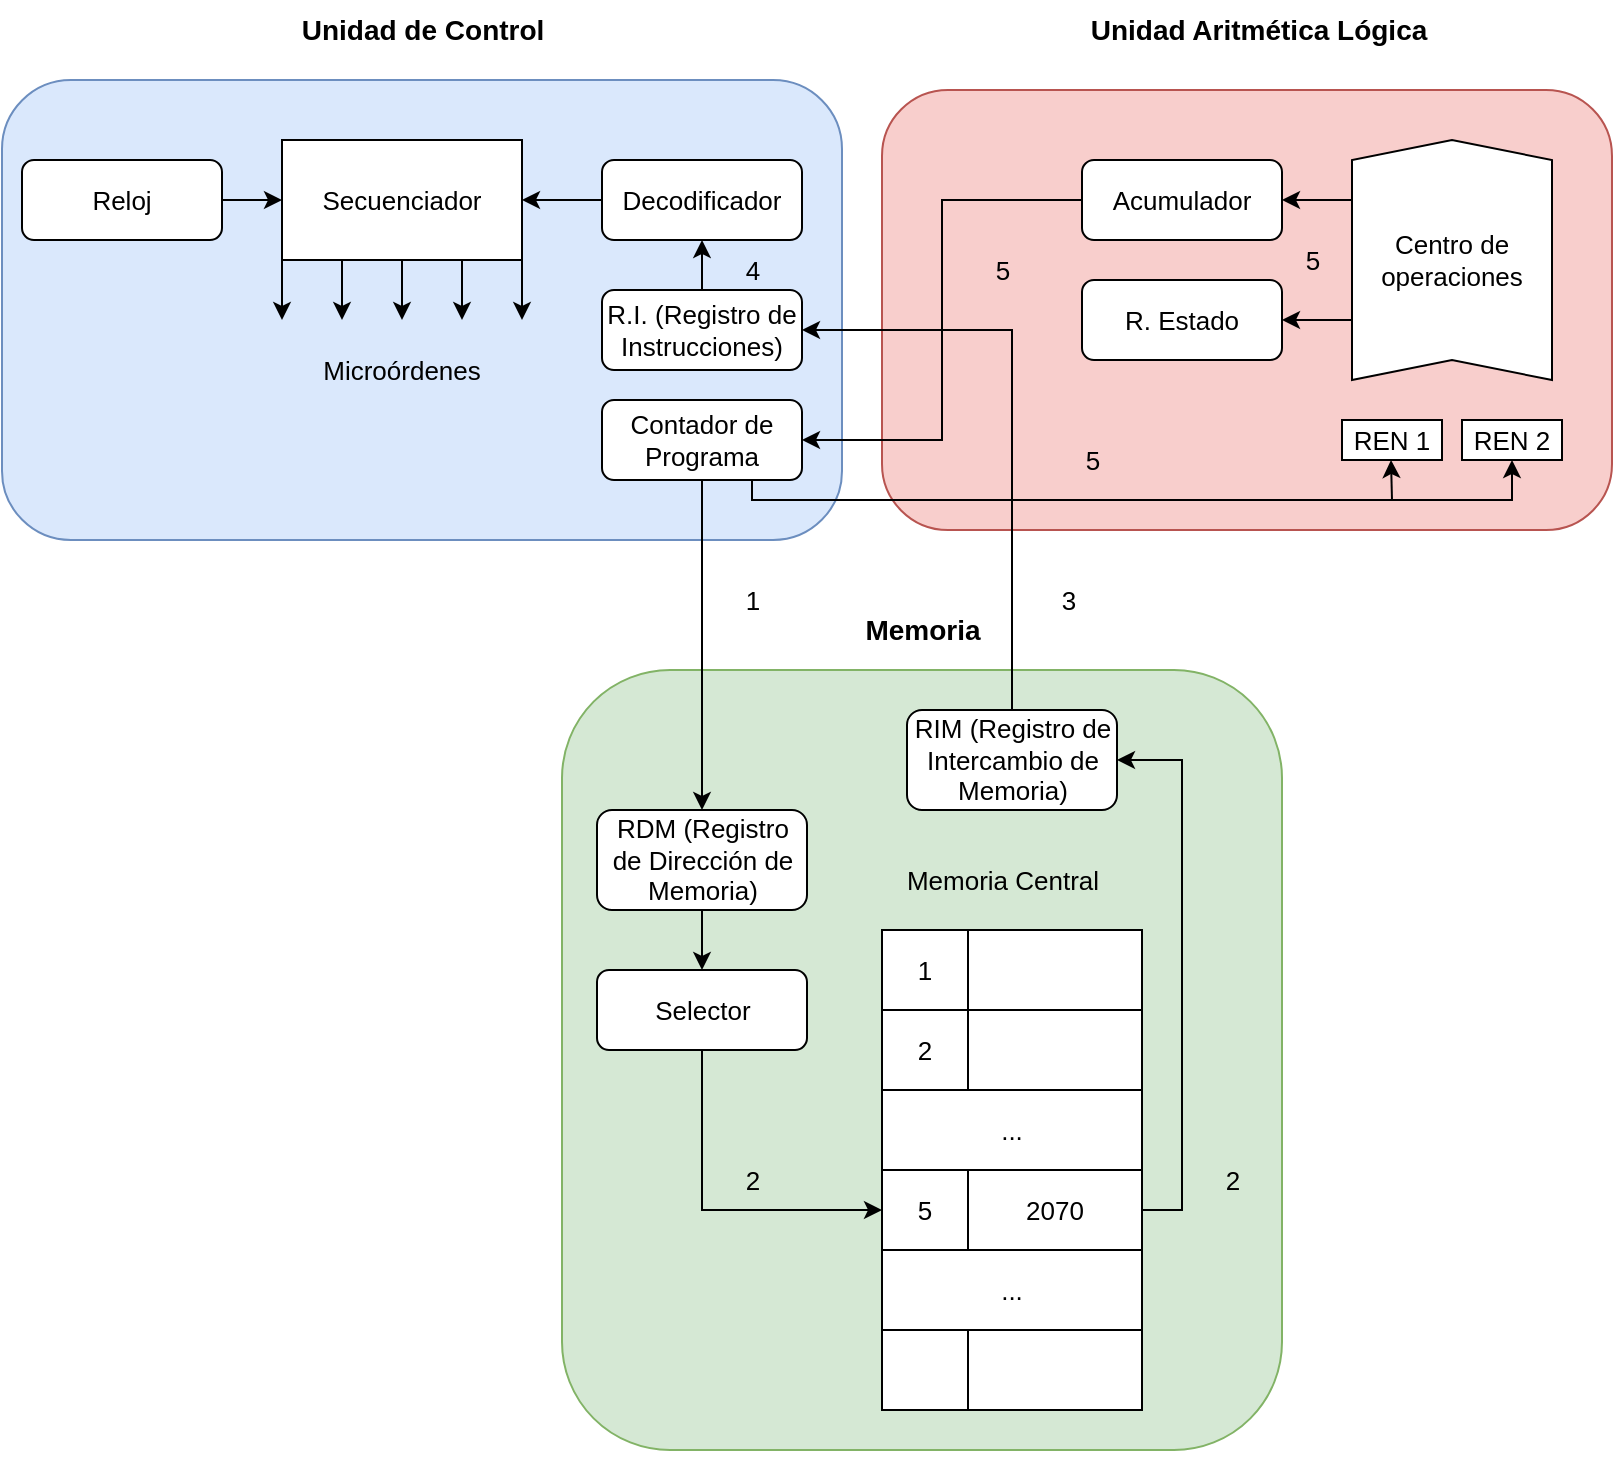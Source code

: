 <mxfile version="22.0.6" type="device" pages="2">
  <diagram name="fetch-decode" id="PoBBLn6k1lzOkbMw3ALA">
    <mxGraphModel dx="1434" dy="768" grid="1" gridSize="10" guides="1" tooltips="1" connect="1" arrows="1" fold="1" page="1" pageScale="1" pageWidth="850" pageHeight="1100" math="0" shadow="0">
      <root>
        <mxCell id="0" />
        <mxCell id="1" parent="0" />
        <mxCell id="7HOB2MgcEF9rt_KH0EQH-92" value="" style="rounded=1;whiteSpace=wrap;html=1;fontSize=13;fillColor=#d5e8d4;strokeColor=#82b366;" parent="1" vertex="1">
          <mxGeometry x="290" y="500" width="360" height="390" as="geometry" />
        </mxCell>
        <mxCell id="7HOB2MgcEF9rt_KH0EQH-91" value="" style="rounded=1;whiteSpace=wrap;html=1;fontSize=13;fillColor=#dae8fc;strokeColor=#6c8ebf;" parent="1" vertex="1">
          <mxGeometry x="10" y="205" width="420" height="230" as="geometry" />
        </mxCell>
        <mxCell id="7HOB2MgcEF9rt_KH0EQH-89" value="" style="rounded=1;whiteSpace=wrap;html=1;fontSize=13;fillColor=#f8cecc;strokeColor=#b85450;" parent="1" vertex="1">
          <mxGeometry x="450" y="210" width="365" height="220" as="geometry" />
        </mxCell>
        <mxCell id="7HOB2MgcEF9rt_KH0EQH-102" style="edgeStyle=orthogonalEdgeStyle;rounded=0;orthogonalLoop=1;jettySize=auto;html=1;exitX=0.75;exitY=0;exitDx=0;exitDy=0;entryX=1;entryY=0.5;entryDx=0;entryDy=0;fontSize=13;" parent="1" source="7HOB2MgcEF9rt_KH0EQH-3" target="7HOB2MgcEF9rt_KH0EQH-7" edge="1">
          <mxGeometry relative="1" as="geometry" />
        </mxCell>
        <mxCell id="7HOB2MgcEF9rt_KH0EQH-103" style="edgeStyle=orthogonalEdgeStyle;rounded=0;orthogonalLoop=1;jettySize=auto;html=1;exitX=0.25;exitY=0;exitDx=0;exitDy=0;fontSize=13;" parent="1" source="7HOB2MgcEF9rt_KH0EQH-3" target="7HOB2MgcEF9rt_KH0EQH-8" edge="1">
          <mxGeometry relative="1" as="geometry" />
        </mxCell>
        <mxCell id="7HOB2MgcEF9rt_KH0EQH-3" value="Centro de operaciones" style="shape=step;perimeter=stepPerimeter;whiteSpace=wrap;html=1;fixedSize=1;rotation=0;verticalAlign=middle;size=10;flipV=0;flipH=0;direction=north;fontSize=13;" parent="1" vertex="1">
          <mxGeometry x="685" y="235" width="100" height="120" as="geometry" />
        </mxCell>
        <mxCell id="7HOB2MgcEF9rt_KH0EQH-4" value="REN 2" style="rounded=0;whiteSpace=wrap;html=1;fontSize=13;" parent="1" vertex="1">
          <mxGeometry x="740" y="375" width="50" height="20" as="geometry" />
        </mxCell>
        <mxCell id="7HOB2MgcEF9rt_KH0EQH-101" style="edgeStyle=orthogonalEdgeStyle;rounded=0;orthogonalLoop=1;jettySize=auto;html=1;fontSize=13;" parent="1" edge="1">
          <mxGeometry relative="1" as="geometry">
            <mxPoint x="704.5" y="395" as="targetPoint" />
            <mxPoint x="705" y="415" as="sourcePoint" />
          </mxGeometry>
        </mxCell>
        <mxCell id="7HOB2MgcEF9rt_KH0EQH-5" value="REN 1" style="rounded=0;whiteSpace=wrap;html=1;fontSize=13;" parent="1" vertex="1">
          <mxGeometry x="680" y="375" width="50" height="20" as="geometry" />
        </mxCell>
        <mxCell id="7HOB2MgcEF9rt_KH0EQH-77" style="edgeStyle=orthogonalEdgeStyle;rounded=0;orthogonalLoop=1;jettySize=auto;html=1;exitX=0;exitY=0.5;exitDx=0;exitDy=0;entryX=1;entryY=0.5;entryDx=0;entryDy=0;fontSize=13;" parent="1" source="7HOB2MgcEF9rt_KH0EQH-7" target="7HOB2MgcEF9rt_KH0EQH-44" edge="1">
          <mxGeometry relative="1" as="geometry" />
        </mxCell>
        <mxCell id="7HOB2MgcEF9rt_KH0EQH-7" value="Acumulador" style="rounded=1;whiteSpace=wrap;html=1;fontSize=13;" parent="1" vertex="1">
          <mxGeometry x="550" y="245" width="100" height="40" as="geometry" />
        </mxCell>
        <mxCell id="7HOB2MgcEF9rt_KH0EQH-8" value="R. Estado" style="rounded=1;whiteSpace=wrap;html=1;fontSize=13;" parent="1" vertex="1">
          <mxGeometry x="550" y="305" width="100" height="40" as="geometry" />
        </mxCell>
        <mxCell id="7HOB2MgcEF9rt_KH0EQH-9" value="" style="shape=table;startSize=0;container=1;collapsible=0;childLayout=tableLayout;fontSize=13;" parent="1" vertex="1">
          <mxGeometry x="450" y="630" width="130" height="240" as="geometry" />
        </mxCell>
        <mxCell id="7HOB2MgcEF9rt_KH0EQH-10" value="" style="shape=tableRow;horizontal=0;startSize=0;swimlaneHead=0;swimlaneBody=0;strokeColor=inherit;top=0;left=0;bottom=0;right=0;collapsible=0;dropTarget=0;fillColor=none;points=[[0,0.5],[1,0.5]];portConstraint=eastwest;fontSize=13;" parent="7HOB2MgcEF9rt_KH0EQH-9" vertex="1">
          <mxGeometry width="130" height="40" as="geometry" />
        </mxCell>
        <mxCell id="7HOB2MgcEF9rt_KH0EQH-11" value="1&lt;br style=&quot;font-size: 13px;&quot;&gt;" style="shape=partialRectangle;html=1;whiteSpace=wrap;connectable=0;strokeColor=inherit;overflow=hidden;fillColor=none;top=0;left=0;bottom=0;right=0;pointerEvents=1;fontSize=13;" parent="7HOB2MgcEF9rt_KH0EQH-10" vertex="1">
          <mxGeometry width="43" height="40" as="geometry">
            <mxRectangle width="43" height="40" as="alternateBounds" />
          </mxGeometry>
        </mxCell>
        <mxCell id="7HOB2MgcEF9rt_KH0EQH-12" value="" style="shape=partialRectangle;html=1;whiteSpace=wrap;connectable=0;strokeColor=inherit;overflow=hidden;fillColor=none;top=0;left=0;bottom=0;right=0;pointerEvents=1;fontSize=13;" parent="7HOB2MgcEF9rt_KH0EQH-10" vertex="1">
          <mxGeometry x="43" width="87" height="40" as="geometry">
            <mxRectangle width="87" height="40" as="alternateBounds" />
          </mxGeometry>
        </mxCell>
        <mxCell id="7HOB2MgcEF9rt_KH0EQH-13" value="" style="shape=tableRow;horizontal=0;startSize=0;swimlaneHead=0;swimlaneBody=0;strokeColor=inherit;top=0;left=0;bottom=0;right=0;collapsible=0;dropTarget=0;fillColor=none;points=[[0,0.5],[1,0.5]];portConstraint=eastwest;fontSize=13;" parent="7HOB2MgcEF9rt_KH0EQH-9" vertex="1">
          <mxGeometry y="40" width="130" height="40" as="geometry" />
        </mxCell>
        <mxCell id="7HOB2MgcEF9rt_KH0EQH-14" value="2" style="shape=partialRectangle;html=1;whiteSpace=wrap;connectable=0;strokeColor=inherit;overflow=hidden;fillColor=none;top=0;left=0;bottom=0;right=0;pointerEvents=1;fontSize=13;" parent="7HOB2MgcEF9rt_KH0EQH-13" vertex="1">
          <mxGeometry width="43" height="40" as="geometry">
            <mxRectangle width="43" height="40" as="alternateBounds" />
          </mxGeometry>
        </mxCell>
        <mxCell id="7HOB2MgcEF9rt_KH0EQH-15" value="" style="shape=partialRectangle;html=1;whiteSpace=wrap;connectable=0;strokeColor=inherit;overflow=hidden;fillColor=none;top=0;left=0;bottom=0;right=0;pointerEvents=1;fontSize=13;" parent="7HOB2MgcEF9rt_KH0EQH-13" vertex="1">
          <mxGeometry x="43" width="87" height="40" as="geometry">
            <mxRectangle width="87" height="40" as="alternateBounds" />
          </mxGeometry>
        </mxCell>
        <mxCell id="7HOB2MgcEF9rt_KH0EQH-16" value="" style="shape=tableRow;horizontal=0;startSize=0;swimlaneHead=0;swimlaneBody=0;strokeColor=inherit;top=0;left=0;bottom=0;right=0;collapsible=0;dropTarget=0;fillColor=none;points=[[0,0.5],[1,0.5]];portConstraint=eastwest;fontSize=13;" parent="7HOB2MgcEF9rt_KH0EQH-9" vertex="1">
          <mxGeometry y="80" width="130" height="40" as="geometry" />
        </mxCell>
        <mxCell id="7HOB2MgcEF9rt_KH0EQH-17" value="..." style="shape=partialRectangle;html=1;whiteSpace=wrap;connectable=0;strokeColor=inherit;overflow=hidden;fillColor=none;top=0;left=0;bottom=0;right=0;pointerEvents=1;fontSize=13;rowspan=1;colspan=2;" parent="7HOB2MgcEF9rt_KH0EQH-16" vertex="1">
          <mxGeometry width="130" height="40" as="geometry">
            <mxRectangle width="43" height="40" as="alternateBounds" />
          </mxGeometry>
        </mxCell>
        <mxCell id="7HOB2MgcEF9rt_KH0EQH-18" value="" style="shape=partialRectangle;html=1;whiteSpace=wrap;connectable=0;strokeColor=inherit;overflow=hidden;fillColor=none;top=0;left=0;bottom=0;right=0;pointerEvents=1;fontSize=13;" parent="7HOB2MgcEF9rt_KH0EQH-16" vertex="1" visible="0">
          <mxGeometry x="43" width="87" height="40" as="geometry">
            <mxRectangle width="87" height="40" as="alternateBounds" />
          </mxGeometry>
        </mxCell>
        <mxCell id="7HOB2MgcEF9rt_KH0EQH-22" value="" style="shape=tableRow;horizontal=0;startSize=0;swimlaneHead=0;swimlaneBody=0;strokeColor=inherit;top=0;left=0;bottom=0;right=0;collapsible=0;dropTarget=0;fillColor=none;points=[[0,0.5],[1,0.5]];portConstraint=eastwest;fontSize=13;" parent="7HOB2MgcEF9rt_KH0EQH-9" vertex="1">
          <mxGeometry y="120" width="130" height="40" as="geometry" />
        </mxCell>
        <mxCell id="7HOB2MgcEF9rt_KH0EQH-23" value="5" style="shape=partialRectangle;html=1;whiteSpace=wrap;connectable=0;strokeColor=inherit;overflow=hidden;fillColor=none;top=0;left=0;bottom=0;right=0;pointerEvents=1;fontSize=13;" parent="7HOB2MgcEF9rt_KH0EQH-22" vertex="1">
          <mxGeometry width="43" height="40" as="geometry">
            <mxRectangle width="43" height="40" as="alternateBounds" />
          </mxGeometry>
        </mxCell>
        <mxCell id="7HOB2MgcEF9rt_KH0EQH-24" value="2070" style="shape=partialRectangle;html=1;whiteSpace=wrap;connectable=0;strokeColor=inherit;overflow=hidden;fillColor=none;top=0;left=0;bottom=0;right=0;pointerEvents=1;fontSize=13;" parent="7HOB2MgcEF9rt_KH0EQH-22" vertex="1">
          <mxGeometry x="43" width="87" height="40" as="geometry">
            <mxRectangle width="87" height="40" as="alternateBounds" />
          </mxGeometry>
        </mxCell>
        <mxCell id="7HOB2MgcEF9rt_KH0EQH-25" value="" style="shape=tableRow;horizontal=0;startSize=0;swimlaneHead=0;swimlaneBody=0;strokeColor=inherit;top=0;left=0;bottom=0;right=0;collapsible=0;dropTarget=0;fillColor=none;points=[[0,0.5],[1,0.5]];portConstraint=eastwest;fontSize=13;" parent="7HOB2MgcEF9rt_KH0EQH-9" vertex="1">
          <mxGeometry y="160" width="130" height="40" as="geometry" />
        </mxCell>
        <mxCell id="7HOB2MgcEF9rt_KH0EQH-26" value="..." style="shape=partialRectangle;html=1;whiteSpace=wrap;connectable=0;strokeColor=inherit;overflow=hidden;fillColor=none;top=0;left=0;bottom=0;right=0;pointerEvents=1;rowspan=1;colspan=2;fontSize=13;" parent="7HOB2MgcEF9rt_KH0EQH-25" vertex="1">
          <mxGeometry width="130" height="40" as="geometry">
            <mxRectangle width="43" height="40" as="alternateBounds" />
          </mxGeometry>
        </mxCell>
        <mxCell id="7HOB2MgcEF9rt_KH0EQH-27" value="" style="shape=partialRectangle;html=1;whiteSpace=wrap;connectable=0;strokeColor=inherit;overflow=hidden;fillColor=none;top=0;left=0;bottom=0;right=0;pointerEvents=1;" parent="7HOB2MgcEF9rt_KH0EQH-25" vertex="1" visible="0">
          <mxGeometry x="43" width="87" height="40" as="geometry">
            <mxRectangle width="87" height="40" as="alternateBounds" />
          </mxGeometry>
        </mxCell>
        <mxCell id="7HOB2MgcEF9rt_KH0EQH-28" value="" style="shape=tableRow;horizontal=0;startSize=0;swimlaneHead=0;swimlaneBody=0;strokeColor=inherit;top=0;left=0;bottom=0;right=0;collapsible=0;dropTarget=0;fillColor=none;points=[[0,0.5],[1,0.5]];portConstraint=eastwest;fontSize=13;" parent="7HOB2MgcEF9rt_KH0EQH-9" vertex="1">
          <mxGeometry y="200" width="130" height="40" as="geometry" />
        </mxCell>
        <mxCell id="7HOB2MgcEF9rt_KH0EQH-29" value="" style="shape=partialRectangle;html=1;whiteSpace=wrap;connectable=0;strokeColor=inherit;overflow=hidden;fillColor=none;top=0;left=0;bottom=0;right=0;pointerEvents=1;fontSize=13;" parent="7HOB2MgcEF9rt_KH0EQH-28" vertex="1">
          <mxGeometry width="43" height="40" as="geometry">
            <mxRectangle width="43" height="40" as="alternateBounds" />
          </mxGeometry>
        </mxCell>
        <mxCell id="7HOB2MgcEF9rt_KH0EQH-30" value="" style="shape=partialRectangle;html=1;whiteSpace=wrap;connectable=0;strokeColor=inherit;overflow=hidden;fillColor=none;top=0;left=0;bottom=0;right=0;pointerEvents=1;fontSize=13;" parent="7HOB2MgcEF9rt_KH0EQH-28" vertex="1">
          <mxGeometry x="43" width="87" height="40" as="geometry">
            <mxRectangle width="87" height="40" as="alternateBounds" />
          </mxGeometry>
        </mxCell>
        <mxCell id="7HOB2MgcEF9rt_KH0EQH-37" value="Memoria Central" style="text;html=1;align=center;verticalAlign=middle;resizable=0;points=[];autosize=1;strokeColor=none;fillColor=none;fontSize=13;" parent="1" vertex="1">
          <mxGeometry x="450" y="590" width="120" height="30" as="geometry" />
        </mxCell>
        <mxCell id="7HOB2MgcEF9rt_KH0EQH-73" style="edgeStyle=orthogonalEdgeStyle;rounded=0;orthogonalLoop=1;jettySize=auto;html=1;exitX=0.5;exitY=0;exitDx=0;exitDy=0;entryX=1;entryY=0.5;entryDx=0;entryDy=0;fontSize=13;" parent="1" source="7HOB2MgcEF9rt_KH0EQH-39" target="7HOB2MgcEF9rt_KH0EQH-43" edge="1">
          <mxGeometry relative="1" as="geometry" />
        </mxCell>
        <mxCell id="7HOB2MgcEF9rt_KH0EQH-39" value="RIM (Registro de Intercambio de Memoria)" style="rounded=1;whiteSpace=wrap;html=1;fontSize=13;" parent="1" vertex="1">
          <mxGeometry x="462.5" y="520" width="105" height="50" as="geometry" />
        </mxCell>
        <mxCell id="7HOB2MgcEF9rt_KH0EQH-58" style="edgeStyle=orthogonalEdgeStyle;rounded=0;orthogonalLoop=1;jettySize=auto;html=1;exitX=0.5;exitY=1;exitDx=0;exitDy=0;entryX=0.5;entryY=0;entryDx=0;entryDy=0;fontSize=13;" parent="1" source="7HOB2MgcEF9rt_KH0EQH-40" target="7HOB2MgcEF9rt_KH0EQH-41" edge="1">
          <mxGeometry relative="1" as="geometry" />
        </mxCell>
        <mxCell id="7HOB2MgcEF9rt_KH0EQH-40" value="RDM (Registro de Dirección de Memoria)" style="rounded=1;whiteSpace=wrap;html=1;fontSize=13;" parent="1" vertex="1">
          <mxGeometry x="307.5" y="570" width="105" height="50" as="geometry" />
        </mxCell>
        <mxCell id="7HOB2MgcEF9rt_KH0EQH-59" style="edgeStyle=orthogonalEdgeStyle;rounded=0;orthogonalLoop=1;jettySize=auto;html=1;exitX=0.5;exitY=1;exitDx=0;exitDy=0;entryX=0;entryY=0.5;entryDx=0;entryDy=0;fontSize=13;" parent="1" source="7HOB2MgcEF9rt_KH0EQH-41" target="7HOB2MgcEF9rt_KH0EQH-22" edge="1">
          <mxGeometry relative="1" as="geometry" />
        </mxCell>
        <mxCell id="7HOB2MgcEF9rt_KH0EQH-41" value="Selector" style="rounded=1;whiteSpace=wrap;html=1;fontSize=13;" parent="1" vertex="1">
          <mxGeometry x="307.5" y="650" width="105" height="40" as="geometry" />
        </mxCell>
        <mxCell id="7HOB2MgcEF9rt_KH0EQH-79" style="edgeStyle=orthogonalEdgeStyle;rounded=0;orthogonalLoop=1;jettySize=auto;html=1;exitX=0;exitY=0.5;exitDx=0;exitDy=0;entryX=1;entryY=0.5;entryDx=0;entryDy=0;fontSize=13;" parent="1" source="7HOB2MgcEF9rt_KH0EQH-42" target="7HOB2MgcEF9rt_KH0EQH-45" edge="1">
          <mxGeometry relative="1" as="geometry" />
        </mxCell>
        <mxCell id="7HOB2MgcEF9rt_KH0EQH-42" value="Decodificador" style="rounded=1;whiteSpace=wrap;html=1;fontSize=13;" parent="1" vertex="1">
          <mxGeometry x="310" y="245" width="100" height="40" as="geometry" />
        </mxCell>
        <mxCell id="7HOB2MgcEF9rt_KH0EQH-78" style="edgeStyle=orthogonalEdgeStyle;rounded=0;orthogonalLoop=1;jettySize=auto;html=1;exitX=0.5;exitY=0;exitDx=0;exitDy=0;entryX=0.5;entryY=1;entryDx=0;entryDy=0;fontSize=13;" parent="1" source="7HOB2MgcEF9rt_KH0EQH-43" target="7HOB2MgcEF9rt_KH0EQH-42" edge="1">
          <mxGeometry relative="1" as="geometry" />
        </mxCell>
        <mxCell id="7HOB2MgcEF9rt_KH0EQH-43" value="R.I. (Registro de Instrucciones)" style="rounded=1;whiteSpace=wrap;html=1;fontSize=13;" parent="1" vertex="1">
          <mxGeometry x="310" y="310" width="100" height="40" as="geometry" />
        </mxCell>
        <mxCell id="7HOB2MgcEF9rt_KH0EQH-76" style="edgeStyle=orthogonalEdgeStyle;rounded=0;orthogonalLoop=1;jettySize=auto;html=1;exitX=0.5;exitY=1;exitDx=0;exitDy=0;entryX=0.5;entryY=0;entryDx=0;entryDy=0;fontSize=13;" parent="1" source="7HOB2MgcEF9rt_KH0EQH-44" target="7HOB2MgcEF9rt_KH0EQH-40" edge="1">
          <mxGeometry relative="1" as="geometry" />
        </mxCell>
        <mxCell id="7HOB2MgcEF9rt_KH0EQH-81" style="edgeStyle=orthogonalEdgeStyle;rounded=0;orthogonalLoop=1;jettySize=auto;html=1;exitX=0.75;exitY=1;exitDx=0;exitDy=0;entryX=0.5;entryY=1;entryDx=0;entryDy=0;fontSize=13;" parent="1" source="7HOB2MgcEF9rt_KH0EQH-44" target="7HOB2MgcEF9rt_KH0EQH-4" edge="1">
          <mxGeometry relative="1" as="geometry">
            <Array as="points">
              <mxPoint x="385" y="415" />
              <mxPoint x="765" y="415" />
            </Array>
          </mxGeometry>
        </mxCell>
        <mxCell id="7HOB2MgcEF9rt_KH0EQH-44" value="Contador de Programa" style="rounded=1;whiteSpace=wrap;html=1;fontSize=13;" parent="1" vertex="1">
          <mxGeometry x="310" y="365" width="100" height="40" as="geometry" />
        </mxCell>
        <mxCell id="7HOB2MgcEF9rt_KH0EQH-48" style="edgeStyle=orthogonalEdgeStyle;rounded=0;orthogonalLoop=1;jettySize=auto;html=1;exitX=0.5;exitY=1;exitDx=0;exitDy=0;fontSize=13;" parent="1" source="7HOB2MgcEF9rt_KH0EQH-45" edge="1">
          <mxGeometry relative="1" as="geometry">
            <mxPoint x="210" y="325" as="targetPoint" />
          </mxGeometry>
        </mxCell>
        <mxCell id="7HOB2MgcEF9rt_KH0EQH-49" style="edgeStyle=orthogonalEdgeStyle;rounded=0;orthogonalLoop=1;jettySize=auto;html=1;exitX=1;exitY=1;exitDx=0;exitDy=0;fontSize=13;" parent="1" source="7HOB2MgcEF9rt_KH0EQH-45" edge="1">
          <mxGeometry relative="1" as="geometry">
            <mxPoint x="270" y="325" as="targetPoint" />
          </mxGeometry>
        </mxCell>
        <mxCell id="7HOB2MgcEF9rt_KH0EQH-45" value="Secuenciador" style="rounded=0;whiteSpace=wrap;html=1;fontSize=13;" parent="1" vertex="1">
          <mxGeometry x="150" y="235" width="120" height="60" as="geometry" />
        </mxCell>
        <mxCell id="7HOB2MgcEF9rt_KH0EQH-84" style="edgeStyle=orthogonalEdgeStyle;rounded=0;orthogonalLoop=1;jettySize=auto;html=1;exitX=1;exitY=0.5;exitDx=0;exitDy=0;entryX=0;entryY=0.5;entryDx=0;entryDy=0;fontSize=13;" parent="1" source="7HOB2MgcEF9rt_KH0EQH-46" target="7HOB2MgcEF9rt_KH0EQH-45" edge="1">
          <mxGeometry relative="1" as="geometry" />
        </mxCell>
        <mxCell id="7HOB2MgcEF9rt_KH0EQH-46" value="Reloj" style="rounded=1;whiteSpace=wrap;html=1;fontSize=13;" parent="1" vertex="1">
          <mxGeometry x="20" y="245" width="100" height="40" as="geometry" />
        </mxCell>
        <mxCell id="7HOB2MgcEF9rt_KH0EQH-47" value="" style="endArrow=classic;html=1;rounded=0;exitX=0;exitY=1;exitDx=0;exitDy=0;fontSize=13;" parent="1" source="7HOB2MgcEF9rt_KH0EQH-45" edge="1">
          <mxGeometry width="50" height="50" relative="1" as="geometry">
            <mxPoint x="120" y="395" as="sourcePoint" />
            <mxPoint x="150" y="325" as="targetPoint" />
          </mxGeometry>
        </mxCell>
        <mxCell id="7HOB2MgcEF9rt_KH0EQH-50" value="" style="endArrow=classic;html=1;rounded=0;exitX=0.25;exitY=1;exitDx=0;exitDy=0;fontSize=13;" parent="1" source="7HOB2MgcEF9rt_KH0EQH-45" edge="1">
          <mxGeometry width="50" height="50" relative="1" as="geometry">
            <mxPoint x="140" y="385" as="sourcePoint" />
            <mxPoint x="180" y="325" as="targetPoint" />
          </mxGeometry>
        </mxCell>
        <mxCell id="7HOB2MgcEF9rt_KH0EQH-51" value="" style="endArrow=classic;html=1;rounded=0;exitX=0.25;exitY=1;exitDx=0;exitDy=0;fontSize=13;" parent="1" edge="1">
          <mxGeometry width="50" height="50" relative="1" as="geometry">
            <mxPoint x="240" y="295" as="sourcePoint" />
            <mxPoint x="240" y="325" as="targetPoint" />
          </mxGeometry>
        </mxCell>
        <mxCell id="7HOB2MgcEF9rt_KH0EQH-52" value="Microórdenes" style="text;html=1;strokeColor=none;fillColor=none;align=center;verticalAlign=middle;whiteSpace=wrap;rounded=0;fontSize=13;" parent="1" vertex="1">
          <mxGeometry x="180" y="335" width="60" height="30" as="geometry" />
        </mxCell>
        <mxCell id="7HOB2MgcEF9rt_KH0EQH-69" style="edgeStyle=orthogonalEdgeStyle;rounded=0;orthogonalLoop=1;jettySize=auto;html=1;exitX=1;exitY=0.5;exitDx=0;exitDy=0;entryX=1;entryY=0.5;entryDx=0;entryDy=0;fontSize=13;" parent="1" source="7HOB2MgcEF9rt_KH0EQH-22" target="7HOB2MgcEF9rt_KH0EQH-39" edge="1">
          <mxGeometry relative="1" as="geometry" />
        </mxCell>
        <mxCell id="7HOB2MgcEF9rt_KH0EQH-90" value="Unidad Aritmética Lógica" style="text;html=1;align=center;verticalAlign=middle;resizable=0;points=[];autosize=1;strokeColor=none;fillColor=none;fontSize=14;fontStyle=1" parent="1" vertex="1">
          <mxGeometry x="542.5" y="165" width="190" height="30" as="geometry" />
        </mxCell>
        <mxCell id="7HOB2MgcEF9rt_KH0EQH-93" value="Unidad de Control" style="text;html=1;align=center;verticalAlign=middle;resizable=0;points=[];autosize=1;strokeColor=none;fillColor=none;fontSize=14;fontStyle=1" parent="1" vertex="1">
          <mxGeometry x="150" y="165" width="140" height="30" as="geometry" />
        </mxCell>
        <mxCell id="7HOB2MgcEF9rt_KH0EQH-94" value="1" style="text;html=1;align=center;verticalAlign=middle;resizable=0;points=[];autosize=1;strokeColor=none;fillColor=none;fontSize=13;" parent="1" vertex="1">
          <mxGeometry x="370" y="450" width="30" height="30" as="geometry" />
        </mxCell>
        <mxCell id="7HOB2MgcEF9rt_KH0EQH-95" value="2" style="text;html=1;align=center;verticalAlign=middle;resizable=0;points=[];autosize=1;strokeColor=none;fillColor=none;fontSize=13;" parent="1" vertex="1">
          <mxGeometry x="370" y="740" width="30" height="30" as="geometry" />
        </mxCell>
        <mxCell id="7HOB2MgcEF9rt_KH0EQH-96" value="2" style="text;html=1;align=center;verticalAlign=middle;resizable=0;points=[];autosize=1;strokeColor=none;fillColor=none;fontSize=13;" parent="1" vertex="1">
          <mxGeometry x="610" y="740" width="30" height="30" as="geometry" />
        </mxCell>
        <mxCell id="7HOB2MgcEF9rt_KH0EQH-97" value="3" style="text;html=1;align=center;verticalAlign=middle;resizable=0;points=[];autosize=1;strokeColor=none;fillColor=none;fontSize=13;" parent="1" vertex="1">
          <mxGeometry x="527.5" y="450" width="30" height="30" as="geometry" />
        </mxCell>
        <mxCell id="7HOB2MgcEF9rt_KH0EQH-98" value="4" style="text;html=1;align=center;verticalAlign=middle;resizable=0;points=[];autosize=1;strokeColor=none;fillColor=none;fontSize=13;" parent="1" vertex="1">
          <mxGeometry x="370" y="285" width="30" height="30" as="geometry" />
        </mxCell>
        <mxCell id="7HOB2MgcEF9rt_KH0EQH-99" value="5" style="text;html=1;align=center;verticalAlign=middle;resizable=0;points=[];autosize=1;strokeColor=none;fillColor=none;fontSize=13;" parent="1" vertex="1">
          <mxGeometry x="540" y="380" width="30" height="30" as="geometry" />
        </mxCell>
        <mxCell id="7HOB2MgcEF9rt_KH0EQH-104" value="5" style="text;html=1;align=center;verticalAlign=middle;resizable=0;points=[];autosize=1;strokeColor=none;fillColor=none;fontSize=13;" parent="1" vertex="1">
          <mxGeometry x="650" y="280" width="30" height="30" as="geometry" />
        </mxCell>
        <mxCell id="7HOB2MgcEF9rt_KH0EQH-105" value="5" style="text;html=1;align=center;verticalAlign=middle;resizable=0;points=[];autosize=1;strokeColor=none;fillColor=none;fontSize=13;" parent="1" vertex="1">
          <mxGeometry x="495" y="285" width="30" height="30" as="geometry" />
        </mxCell>
        <mxCell id="7HOB2MgcEF9rt_KH0EQH-107" value="Memoria" style="text;html=1;align=center;verticalAlign=middle;resizable=0;points=[];autosize=1;strokeColor=none;fillColor=none;fontSize=14;fontStyle=1" parent="1" vertex="1">
          <mxGeometry x="430" y="465" width="80" height="30" as="geometry" />
        </mxCell>
        <mxCell id="SWJfBiLfqyR_cPK8vF4G-20" style="edgeStyle=orthogonalEdgeStyle;rounded=0;orthogonalLoop=1;jettySize=auto;html=1;exitX=0.5;exitY=1;exitDx=0;exitDy=0;" parent="1" source="7HOB2MgcEF9rt_KH0EQH-92" target="7HOB2MgcEF9rt_KH0EQH-92" edge="1">
          <mxGeometry relative="1" as="geometry" />
        </mxCell>
      </root>
    </mxGraphModel>
  </diagram>
  <diagram id="Qz5MytMuw_aafXpcFj9Q" name="execute-store">
    <mxGraphModel dx="1434" dy="768" grid="1" gridSize="10" guides="1" tooltips="1" connect="1" arrows="1" fold="1" page="1" pageScale="1" pageWidth="850" pageHeight="1100" math="0" shadow="0">
      <root>
        <mxCell id="0" />
        <mxCell id="1" parent="0" />
        <mxCell id="MIG6Osua1nP8NWz0KEIE-1" value="" style="rounded=1;whiteSpace=wrap;html=1;fontSize=13;fillColor=#d5e8d4;strokeColor=#82b366;" parent="1" vertex="1">
          <mxGeometry x="290" y="500" width="360" height="390" as="geometry" />
        </mxCell>
        <mxCell id="MIG6Osua1nP8NWz0KEIE-2" value="" style="rounded=1;whiteSpace=wrap;html=1;fontSize=13;fillColor=#dae8fc;strokeColor=#6c8ebf;" parent="1" vertex="1">
          <mxGeometry x="10" y="205" width="420" height="230" as="geometry" />
        </mxCell>
        <mxCell id="MIG6Osua1nP8NWz0KEIE-3" value="" style="rounded=1;whiteSpace=wrap;html=1;fontSize=13;fillColor=#f8cecc;strokeColor=#b85450;" parent="1" vertex="1">
          <mxGeometry x="450" y="210" width="365" height="220" as="geometry" />
        </mxCell>
        <mxCell id="MIG6Osua1nP8NWz0KEIE-4" style="edgeStyle=orthogonalEdgeStyle;rounded=0;orthogonalLoop=1;jettySize=auto;html=1;exitX=0.75;exitY=0;exitDx=0;exitDy=0;entryX=1;entryY=0.5;entryDx=0;entryDy=0;fontSize=13;" parent="1" source="MIG6Osua1nP8NWz0KEIE-6" target="MIG6Osua1nP8NWz0KEIE-10" edge="1">
          <mxGeometry relative="1" as="geometry" />
        </mxCell>
        <mxCell id="MIG6Osua1nP8NWz0KEIE-5" style="edgeStyle=orthogonalEdgeStyle;rounded=0;orthogonalLoop=1;jettySize=auto;html=1;exitX=0.25;exitY=0;exitDx=0;exitDy=0;fontSize=13;" parent="1" source="MIG6Osua1nP8NWz0KEIE-6" target="MIG6Osua1nP8NWz0KEIE-11" edge="1">
          <mxGeometry relative="1" as="geometry" />
        </mxCell>
        <mxCell id="MIG6Osua1nP8NWz0KEIE-6" value="Centro de operaciones" style="shape=step;perimeter=stepPerimeter;whiteSpace=wrap;html=1;fixedSize=1;rotation=0;verticalAlign=middle;size=10;flipV=0;flipH=0;direction=north;fontSize=13;" parent="1" vertex="1">
          <mxGeometry x="685" y="235" width="100" height="120" as="geometry" />
        </mxCell>
        <mxCell id="MIG6Osua1nP8NWz0KEIE-7" value="REN 2" style="rounded=0;whiteSpace=wrap;html=1;fontSize=13;" parent="1" vertex="1">
          <mxGeometry x="740" y="375" width="50" height="20" as="geometry" />
        </mxCell>
        <mxCell id="MIG6Osua1nP8NWz0KEIE-8" value="REN 1" style="rounded=0;whiteSpace=wrap;html=1;fontSize=13;" parent="1" vertex="1">
          <mxGeometry x="680" y="375" width="50" height="20" as="geometry" />
        </mxCell>
        <mxCell id="MIG6Osua1nP8NWz0KEIE-9" style="edgeStyle=orthogonalEdgeStyle;rounded=0;orthogonalLoop=1;jettySize=auto;html=1;exitX=0;exitY=0.5;exitDx=0;exitDy=0;entryX=0.5;entryY=0;entryDx=0;entryDy=0;" parent="1" source="MIG6Osua1nP8NWz0KEIE-10" target="MIG6Osua1nP8NWz0KEIE-35" edge="1">
          <mxGeometry relative="1" as="geometry" />
        </mxCell>
        <mxCell id="MIG6Osua1nP8NWz0KEIE-10" value="Acumulador" style="rounded=1;whiteSpace=wrap;html=1;fontSize=13;" parent="1" vertex="1">
          <mxGeometry x="550" y="245" width="100" height="40" as="geometry" />
        </mxCell>
        <mxCell id="MIG6Osua1nP8NWz0KEIE-11" value="R. Estado" style="rounded=1;whiteSpace=wrap;html=1;fontSize=13;" parent="1" vertex="1">
          <mxGeometry x="550" y="305" width="100" height="40" as="geometry" />
        </mxCell>
        <mxCell id="MIG6Osua1nP8NWz0KEIE-12" value="" style="shape=table;startSize=0;container=1;collapsible=0;childLayout=tableLayout;fontSize=13;" parent="1" vertex="1">
          <mxGeometry x="460" y="630" width="130" height="240" as="geometry" />
        </mxCell>
        <mxCell id="MIG6Osua1nP8NWz0KEIE-13" value="" style="shape=tableRow;horizontal=0;startSize=0;swimlaneHead=0;swimlaneBody=0;strokeColor=inherit;top=0;left=0;bottom=0;right=0;collapsible=0;dropTarget=0;fillColor=none;points=[[0,0.5],[1,0.5]];portConstraint=eastwest;fontSize=13;" parent="MIG6Osua1nP8NWz0KEIE-12" vertex="1">
          <mxGeometry width="130" height="40" as="geometry" />
        </mxCell>
        <mxCell id="MIG6Osua1nP8NWz0KEIE-14" value="1&lt;br style=&quot;font-size: 13px;&quot;&gt;" style="shape=partialRectangle;html=1;whiteSpace=wrap;connectable=0;strokeColor=inherit;overflow=hidden;fillColor=none;top=0;left=0;bottom=0;right=0;pointerEvents=1;fontSize=13;" parent="MIG6Osua1nP8NWz0KEIE-13" vertex="1">
          <mxGeometry width="43" height="40" as="geometry">
            <mxRectangle width="43" height="40" as="alternateBounds" />
          </mxGeometry>
        </mxCell>
        <mxCell id="MIG6Osua1nP8NWz0KEIE-15" value="" style="shape=partialRectangle;html=1;whiteSpace=wrap;connectable=0;strokeColor=inherit;overflow=hidden;fillColor=none;top=0;left=0;bottom=0;right=0;pointerEvents=1;fontSize=13;" parent="MIG6Osua1nP8NWz0KEIE-13" vertex="1">
          <mxGeometry x="43" width="87" height="40" as="geometry">
            <mxRectangle width="87" height="40" as="alternateBounds" />
          </mxGeometry>
        </mxCell>
        <mxCell id="MIG6Osua1nP8NWz0KEIE-16" value="" style="shape=tableRow;horizontal=0;startSize=0;swimlaneHead=0;swimlaneBody=0;strokeColor=inherit;top=0;left=0;bottom=0;right=0;collapsible=0;dropTarget=0;fillColor=none;points=[[0,0.5],[1,0.5]];portConstraint=eastwest;fontSize=13;" parent="MIG6Osua1nP8NWz0KEIE-12" vertex="1">
          <mxGeometry y="40" width="130" height="40" as="geometry" />
        </mxCell>
        <mxCell id="MIG6Osua1nP8NWz0KEIE-17" value="..." style="shape=partialRectangle;html=1;whiteSpace=wrap;connectable=0;strokeColor=inherit;overflow=hidden;fillColor=none;top=0;left=0;bottom=0;right=0;pointerEvents=1;fontSize=13;rowspan=1;colspan=2;" parent="MIG6Osua1nP8NWz0KEIE-16" vertex="1">
          <mxGeometry width="130" height="40" as="geometry">
            <mxRectangle width="43" height="40" as="alternateBounds" />
          </mxGeometry>
        </mxCell>
        <mxCell id="MIG6Osua1nP8NWz0KEIE-18" value="" style="shape=partialRectangle;html=1;whiteSpace=wrap;connectable=0;strokeColor=inherit;overflow=hidden;fillColor=none;top=0;left=0;bottom=0;right=0;pointerEvents=1;fontSize=13;" parent="MIG6Osua1nP8NWz0KEIE-16" vertex="1" visible="0">
          <mxGeometry x="43" width="87" height="40" as="geometry">
            <mxRectangle width="87" height="40" as="alternateBounds" />
          </mxGeometry>
        </mxCell>
        <mxCell id="MIG6Osua1nP8NWz0KEIE-19" value="" style="shape=tableRow;horizontal=0;startSize=0;swimlaneHead=0;swimlaneBody=0;strokeColor=inherit;top=0;left=0;bottom=0;right=0;collapsible=0;dropTarget=0;fillColor=none;points=[[0,0.5],[1,0.5]];portConstraint=eastwest;fontSize=13;" parent="MIG6Osua1nP8NWz0KEIE-12" vertex="1">
          <mxGeometry y="80" width="130" height="40" as="geometry" />
        </mxCell>
        <mxCell id="MIG6Osua1nP8NWz0KEIE-20" value="20" style="shape=partialRectangle;html=1;whiteSpace=wrap;connectable=0;strokeColor=inherit;overflow=hidden;fillColor=none;top=0;left=0;bottom=0;right=0;pointerEvents=1;fontSize=13;" parent="MIG6Osua1nP8NWz0KEIE-19" vertex="1">
          <mxGeometry width="43" height="40" as="geometry">
            <mxRectangle width="43" height="40" as="alternateBounds" />
          </mxGeometry>
        </mxCell>
        <mxCell id="MIG6Osua1nP8NWz0KEIE-21" value="4982" style="shape=partialRectangle;html=1;whiteSpace=wrap;connectable=0;strokeColor=inherit;overflow=hidden;fillColor=none;top=0;left=0;bottom=0;right=0;pointerEvents=1;fontSize=13;" parent="MIG6Osua1nP8NWz0KEIE-19" vertex="1">
          <mxGeometry x="43" width="87" height="40" as="geometry">
            <mxRectangle width="87" height="40" as="alternateBounds" />
          </mxGeometry>
        </mxCell>
        <mxCell id="MIG6Osua1nP8NWz0KEIE-22" value="" style="shape=tableRow;horizontal=0;startSize=0;swimlaneHead=0;swimlaneBody=0;strokeColor=inherit;top=0;left=0;bottom=0;right=0;collapsible=0;dropTarget=0;fillColor=none;points=[[0,0.5],[1,0.5]];portConstraint=eastwest;fontSize=13;" parent="MIG6Osua1nP8NWz0KEIE-12" vertex="1">
          <mxGeometry y="120" width="130" height="40" as="geometry" />
        </mxCell>
        <mxCell id="MIG6Osua1nP8NWz0KEIE-23" value="..." style="shape=partialRectangle;html=1;whiteSpace=wrap;connectable=0;strokeColor=inherit;overflow=hidden;fillColor=none;top=0;left=0;bottom=0;right=0;pointerEvents=1;rowspan=1;colspan=2;fontSize=13;" parent="MIG6Osua1nP8NWz0KEIE-22" vertex="1">
          <mxGeometry width="130" height="40" as="geometry">
            <mxRectangle width="43" height="40" as="alternateBounds" />
          </mxGeometry>
        </mxCell>
        <mxCell id="MIG6Osua1nP8NWz0KEIE-24" value="" style="shape=partialRectangle;html=1;whiteSpace=wrap;connectable=0;strokeColor=inherit;overflow=hidden;fillColor=none;top=0;left=0;bottom=0;right=0;pointerEvents=1;" parent="MIG6Osua1nP8NWz0KEIE-22" vertex="1" visible="0">
          <mxGeometry x="43" width="87" height="40" as="geometry">
            <mxRectangle width="87" height="40" as="alternateBounds" />
          </mxGeometry>
        </mxCell>
        <mxCell id="MIG6Osua1nP8NWz0KEIE-25" value="" style="shape=tableRow;horizontal=0;startSize=0;swimlaneHead=0;swimlaneBody=0;strokeColor=inherit;top=0;left=0;bottom=0;right=0;collapsible=0;dropTarget=0;fillColor=none;points=[[0,0.5],[1,0.5]];portConstraint=eastwest;fontSize=13;" parent="MIG6Osua1nP8NWz0KEIE-12" vertex="1">
          <mxGeometry y="160" width="130" height="40" as="geometry" />
        </mxCell>
        <mxCell id="MIG6Osua1nP8NWz0KEIE-26" value="304" style="shape=partialRectangle;html=1;whiteSpace=wrap;connectable=0;strokeColor=inherit;overflow=hidden;fillColor=none;top=0;left=0;bottom=0;right=0;pointerEvents=1;fontSize=13;" parent="MIG6Osua1nP8NWz0KEIE-25" vertex="1">
          <mxGeometry width="43" height="40" as="geometry">
            <mxRectangle width="43" height="40" as="alternateBounds" />
          </mxGeometry>
        </mxCell>
        <mxCell id="MIG6Osua1nP8NWz0KEIE-27" value="82904" style="shape=partialRectangle;html=1;whiteSpace=wrap;connectable=0;strokeColor=inherit;overflow=hidden;fillColor=none;top=0;left=0;bottom=0;right=0;pointerEvents=1;fontSize=13;" parent="MIG6Osua1nP8NWz0KEIE-25" vertex="1">
          <mxGeometry x="43" width="87" height="40" as="geometry">
            <mxRectangle width="87" height="40" as="alternateBounds" />
          </mxGeometry>
        </mxCell>
        <mxCell id="MIG6Osua1nP8NWz0KEIE-28" value="" style="shape=tableRow;horizontal=0;startSize=0;swimlaneHead=0;swimlaneBody=0;strokeColor=inherit;top=0;left=0;bottom=0;right=0;collapsible=0;dropTarget=0;fillColor=none;points=[[0,0.5],[1,0.5]];portConstraint=eastwest;fontSize=13;" parent="MIG6Osua1nP8NWz0KEIE-12" vertex="1">
          <mxGeometry y="200" width="130" height="40" as="geometry" />
        </mxCell>
        <mxCell id="MIG6Osua1nP8NWz0KEIE-29" value="..." style="shape=partialRectangle;html=1;whiteSpace=wrap;connectable=0;strokeColor=inherit;overflow=hidden;fillColor=none;top=0;left=0;bottom=0;right=0;pointerEvents=1;fontSize=13;rowspan=1;colspan=2;" parent="MIG6Osua1nP8NWz0KEIE-28" vertex="1">
          <mxGeometry width="130" height="40" as="geometry">
            <mxRectangle width="43" height="40" as="alternateBounds" />
          </mxGeometry>
        </mxCell>
        <mxCell id="MIG6Osua1nP8NWz0KEIE-30" value="" style="shape=partialRectangle;html=1;whiteSpace=wrap;connectable=0;strokeColor=inherit;overflow=hidden;fillColor=none;top=0;left=0;bottom=0;right=0;pointerEvents=1;fontSize=13;" parent="MIG6Osua1nP8NWz0KEIE-28" vertex="1" visible="0">
          <mxGeometry x="43" width="87" height="40" as="geometry">
            <mxRectangle width="87" height="40" as="alternateBounds" />
          </mxGeometry>
        </mxCell>
        <mxCell id="MIG6Osua1nP8NWz0KEIE-31" value="Memoria Central" style="text;html=1;align=center;verticalAlign=middle;resizable=0;points=[];autosize=1;strokeColor=none;fillColor=none;fontSize=13;" parent="1" vertex="1">
          <mxGeometry x="450" y="590" width="120" height="30" as="geometry" />
        </mxCell>
        <mxCell id="MIG6Osua1nP8NWz0KEIE-32" style="edgeStyle=orthogonalEdgeStyle;rounded=0;orthogonalLoop=1;jettySize=auto;html=1;exitX=1;exitY=0.25;exitDx=0;exitDy=0;entryX=1;entryY=0.5;entryDx=0;entryDy=0;" parent="1" source="MIG6Osua1nP8NWz0KEIE-35" target="MIG6Osua1nP8NWz0KEIE-25" edge="1">
          <mxGeometry relative="1" as="geometry">
            <Array as="points">
              <mxPoint x="630" y="533" />
              <mxPoint x="630" y="810" />
            </Array>
          </mxGeometry>
        </mxCell>
        <mxCell id="MIG6Osua1nP8NWz0KEIE-33" style="edgeStyle=orthogonalEdgeStyle;rounded=0;orthogonalLoop=1;jettySize=auto;html=1;exitX=0.671;exitY=-0.08;exitDx=0;exitDy=0;entryX=0.5;entryY=1;entryDx=0;entryDy=0;exitPerimeter=0;" parent="1" source="MIG6Osua1nP8NWz0KEIE-35" target="MIG6Osua1nP8NWz0KEIE-8" edge="1">
          <mxGeometry relative="1" as="geometry">
            <Array as="points">
              <mxPoint x="533" y="410" />
              <mxPoint x="705" y="410" />
            </Array>
          </mxGeometry>
        </mxCell>
        <mxCell id="MIG6Osua1nP8NWz0KEIE-34" style="edgeStyle=orthogonalEdgeStyle;rounded=0;orthogonalLoop=1;jettySize=auto;html=1;exitX=0.862;exitY=-0.04;exitDx=0;exitDy=0;entryX=0.5;entryY=1;entryDx=0;entryDy=0;exitPerimeter=0;" parent="1" source="MIG6Osua1nP8NWz0KEIE-35" target="MIG6Osua1nP8NWz0KEIE-7" edge="1">
          <mxGeometry relative="1" as="geometry">
            <Array as="points">
              <mxPoint x="553" y="440" />
              <mxPoint x="765" y="440" />
            </Array>
          </mxGeometry>
        </mxCell>
        <mxCell id="MIG6Osua1nP8NWz0KEIE-35" value="RIM (Registro de Intercambio de Memoria)" style="rounded=1;whiteSpace=wrap;html=1;fontSize=13;" parent="1" vertex="1">
          <mxGeometry x="462.5" y="520" width="105" height="50" as="geometry" />
        </mxCell>
        <mxCell id="MIG6Osua1nP8NWz0KEIE-36" style="edgeStyle=orthogonalEdgeStyle;rounded=0;orthogonalLoop=1;jettySize=auto;html=1;exitX=0.5;exitY=1;exitDx=0;exitDy=0;entryX=0.5;entryY=0;entryDx=0;entryDy=0;fontSize=13;" parent="1" source="MIG6Osua1nP8NWz0KEIE-37" target="MIG6Osua1nP8NWz0KEIE-39" edge="1">
          <mxGeometry relative="1" as="geometry" />
        </mxCell>
        <mxCell id="MIG6Osua1nP8NWz0KEIE-37" value="RDM (Registro de Dirección de Memoria)" style="rounded=1;whiteSpace=wrap;html=1;fontSize=13;" parent="1" vertex="1">
          <mxGeometry x="307.5" y="570" width="105" height="50" as="geometry" />
        </mxCell>
        <mxCell id="MIG6Osua1nP8NWz0KEIE-38" style="edgeStyle=orthogonalEdgeStyle;rounded=0;orthogonalLoop=1;jettySize=auto;html=1;exitX=0.5;exitY=1;exitDx=0;exitDy=0;entryX=0;entryY=0.5;entryDx=0;entryDy=0;fontSize=13;" parent="1" source="MIG6Osua1nP8NWz0KEIE-39" target="MIG6Osua1nP8NWz0KEIE-19" edge="1">
          <mxGeometry relative="1" as="geometry" />
        </mxCell>
        <mxCell id="MIG6Osua1nP8NWz0KEIE-39" value="Selector" style="rounded=1;whiteSpace=wrap;html=1;fontSize=13;" parent="1" vertex="1">
          <mxGeometry x="307.5" y="650" width="105" height="40" as="geometry" />
        </mxCell>
        <mxCell id="MIG6Osua1nP8NWz0KEIE-40" style="edgeStyle=orthogonalEdgeStyle;rounded=0;orthogonalLoop=1;jettySize=auto;html=1;exitX=0;exitY=0.5;exitDx=0;exitDy=0;entryX=1;entryY=0.5;entryDx=0;entryDy=0;fontSize=13;" parent="1" source="MIG6Osua1nP8NWz0KEIE-41" target="MIG6Osua1nP8NWz0KEIE-48" edge="1">
          <mxGeometry relative="1" as="geometry" />
        </mxCell>
        <mxCell id="MIG6Osua1nP8NWz0KEIE-41" value="Decodificador" style="rounded=1;whiteSpace=wrap;html=1;fontSize=13;" parent="1" vertex="1">
          <mxGeometry x="310" y="245" width="100" height="40" as="geometry" />
        </mxCell>
        <mxCell id="MIG6Osua1nP8NWz0KEIE-42" style="edgeStyle=orthogonalEdgeStyle;rounded=0;orthogonalLoop=1;jettySize=auto;html=1;exitX=0.5;exitY=0;exitDx=0;exitDy=0;entryX=0.5;entryY=1;entryDx=0;entryDy=0;fontSize=13;" parent="1" source="MIG6Osua1nP8NWz0KEIE-44" target="MIG6Osua1nP8NWz0KEIE-41" edge="1">
          <mxGeometry relative="1" as="geometry" />
        </mxCell>
        <mxCell id="MIG6Osua1nP8NWz0KEIE-43" style="edgeStyle=orthogonalEdgeStyle;rounded=0;orthogonalLoop=1;jettySize=auto;html=1;exitX=0;exitY=0.5;exitDx=0;exitDy=0;entryX=0.5;entryY=0;entryDx=0;entryDy=0;" parent="1" source="MIG6Osua1nP8NWz0KEIE-44" target="MIG6Osua1nP8NWz0KEIE-37" edge="1">
          <mxGeometry relative="1" as="geometry" />
        </mxCell>
        <mxCell id="MIG6Osua1nP8NWz0KEIE-44" value="R.I. (Registro de Instrucciones)" style="rounded=1;whiteSpace=wrap;html=1;fontSize=13;" parent="1" vertex="1">
          <mxGeometry x="310" y="310" width="100" height="40" as="geometry" />
        </mxCell>
        <mxCell id="MIG6Osua1nP8NWz0KEIE-45" value="Contador de Programa" style="rounded=1;whiteSpace=wrap;html=1;fontSize=13;" parent="1" vertex="1">
          <mxGeometry x="310" y="365" width="100" height="40" as="geometry" />
        </mxCell>
        <mxCell id="MIG6Osua1nP8NWz0KEIE-46" style="edgeStyle=orthogonalEdgeStyle;rounded=0;orthogonalLoop=1;jettySize=auto;html=1;exitX=0.5;exitY=1;exitDx=0;exitDy=0;fontSize=13;" parent="1" source="MIG6Osua1nP8NWz0KEIE-48" edge="1">
          <mxGeometry relative="1" as="geometry">
            <mxPoint x="210" y="325" as="targetPoint" />
          </mxGeometry>
        </mxCell>
        <mxCell id="MIG6Osua1nP8NWz0KEIE-47" style="edgeStyle=orthogonalEdgeStyle;rounded=0;orthogonalLoop=1;jettySize=auto;html=1;exitX=1;exitY=1;exitDx=0;exitDy=0;fontSize=13;" parent="1" source="MIG6Osua1nP8NWz0KEIE-48" edge="1">
          <mxGeometry relative="1" as="geometry">
            <mxPoint x="270" y="325" as="targetPoint" />
          </mxGeometry>
        </mxCell>
        <mxCell id="MIG6Osua1nP8NWz0KEIE-48" value="Secuenciador" style="rounded=0;whiteSpace=wrap;html=1;fontSize=13;" parent="1" vertex="1">
          <mxGeometry x="150" y="235" width="120" height="60" as="geometry" />
        </mxCell>
        <mxCell id="MIG6Osua1nP8NWz0KEIE-49" style="edgeStyle=orthogonalEdgeStyle;rounded=0;orthogonalLoop=1;jettySize=auto;html=1;exitX=1;exitY=0.5;exitDx=0;exitDy=0;entryX=0;entryY=0.5;entryDx=0;entryDy=0;fontSize=13;" parent="1" source="MIG6Osua1nP8NWz0KEIE-50" target="MIG6Osua1nP8NWz0KEIE-48" edge="1">
          <mxGeometry relative="1" as="geometry" />
        </mxCell>
        <mxCell id="MIG6Osua1nP8NWz0KEIE-50" value="Reloj" style="rounded=1;whiteSpace=wrap;html=1;fontSize=13;" parent="1" vertex="1">
          <mxGeometry x="20" y="245" width="100" height="40" as="geometry" />
        </mxCell>
        <mxCell id="MIG6Osua1nP8NWz0KEIE-51" value="" style="endArrow=classic;html=1;rounded=0;exitX=0;exitY=1;exitDx=0;exitDy=0;fontSize=13;" parent="1" source="MIG6Osua1nP8NWz0KEIE-48" edge="1">
          <mxGeometry width="50" height="50" relative="1" as="geometry">
            <mxPoint x="120" y="395" as="sourcePoint" />
            <mxPoint x="150" y="325" as="targetPoint" />
          </mxGeometry>
        </mxCell>
        <mxCell id="MIG6Osua1nP8NWz0KEIE-52" value="" style="endArrow=classic;html=1;rounded=0;exitX=0.25;exitY=1;exitDx=0;exitDy=0;fontSize=13;" parent="1" source="MIG6Osua1nP8NWz0KEIE-48" edge="1">
          <mxGeometry width="50" height="50" relative="1" as="geometry">
            <mxPoint x="140" y="385" as="sourcePoint" />
            <mxPoint x="180" y="325" as="targetPoint" />
          </mxGeometry>
        </mxCell>
        <mxCell id="MIG6Osua1nP8NWz0KEIE-53" value="" style="endArrow=classic;html=1;rounded=0;exitX=0.25;exitY=1;exitDx=0;exitDy=0;fontSize=13;" parent="1" edge="1">
          <mxGeometry width="50" height="50" relative="1" as="geometry">
            <mxPoint x="240" y="295" as="sourcePoint" />
            <mxPoint x="240" y="325" as="targetPoint" />
          </mxGeometry>
        </mxCell>
        <mxCell id="MIG6Osua1nP8NWz0KEIE-54" value="Microórdenes" style="text;html=1;strokeColor=none;fillColor=none;align=center;verticalAlign=middle;whiteSpace=wrap;rounded=0;fontSize=13;" parent="1" vertex="1">
          <mxGeometry x="180" y="335" width="60" height="30" as="geometry" />
        </mxCell>
        <mxCell id="MIG6Osua1nP8NWz0KEIE-55" style="edgeStyle=orthogonalEdgeStyle;rounded=0;orthogonalLoop=1;jettySize=auto;html=1;exitX=1;exitY=0.5;exitDx=0;exitDy=0;fontSize=13;entryX=1;entryY=0.75;entryDx=0;entryDy=0;" parent="1" source="MIG6Osua1nP8NWz0KEIE-19" target="MIG6Osua1nP8NWz0KEIE-35" edge="1">
          <mxGeometry relative="1" as="geometry">
            <mxPoint x="600" y="570" as="targetPoint" />
            <Array as="points">
              <mxPoint x="610" y="730" />
              <mxPoint x="610" y="558" />
            </Array>
          </mxGeometry>
        </mxCell>
        <mxCell id="MIG6Osua1nP8NWz0KEIE-56" value="Unidad Aritmética Lógica" style="text;html=1;align=center;verticalAlign=middle;resizable=0;points=[];autosize=1;strokeColor=none;fillColor=none;fontSize=14;fontStyle=1" parent="1" vertex="1">
          <mxGeometry x="542.5" y="165" width="190" height="30" as="geometry" />
        </mxCell>
        <mxCell id="MIG6Osua1nP8NWz0KEIE-57" value="Unidad de Control" style="text;html=1;align=center;verticalAlign=middle;resizable=0;points=[];autosize=1;strokeColor=none;fillColor=none;fontSize=14;fontStyle=1" parent="1" vertex="1">
          <mxGeometry x="150" y="165" width="140" height="30" as="geometry" />
        </mxCell>
        <mxCell id="MIG6Osua1nP8NWz0KEIE-58" value="1" style="text;html=1;align=center;verticalAlign=middle;resizable=0;points=[];autosize=1;strokeColor=none;fillColor=none;fontSize=13;" parent="1" vertex="1">
          <mxGeometry x="310" y="470" width="30" height="30" as="geometry" />
        </mxCell>
        <mxCell id="MIG6Osua1nP8NWz0KEIE-59" value="2" style="text;html=1;align=center;verticalAlign=middle;resizable=0;points=[];autosize=1;strokeColor=none;fillColor=none;fontSize=13;" parent="1" vertex="1">
          <mxGeometry x="370" y="740" width="30" height="30" as="geometry" />
        </mxCell>
        <mxCell id="MIG6Osua1nP8NWz0KEIE-60" value="2" style="text;html=1;align=center;verticalAlign=middle;resizable=0;points=[];autosize=1;strokeColor=none;fillColor=none;fontSize=13;" parent="1" vertex="1">
          <mxGeometry x="580" y="600" width="30" height="30" as="geometry" />
        </mxCell>
        <mxCell id="MIG6Osua1nP8NWz0KEIE-61" value="3" style="text;html=1;align=center;verticalAlign=middle;resizable=0;points=[];autosize=1;strokeColor=none;fillColor=none;fontSize=13;" parent="1" vertex="1">
          <mxGeometry x="560" y="450" width="30" height="30" as="geometry" />
        </mxCell>
        <mxCell id="MIG6Osua1nP8NWz0KEIE-62" value="4" style="text;html=1;align=center;verticalAlign=middle;resizable=0;points=[];autosize=1;strokeColor=none;fillColor=none;fontSize=13;" parent="1" vertex="1">
          <mxGeometry x="370" y="285" width="30" height="30" as="geometry" />
        </mxCell>
        <mxCell id="MIG6Osua1nP8NWz0KEIE-63" value="4" style="text;html=1;align=center;verticalAlign=middle;resizable=0;points=[];autosize=1;strokeColor=none;fillColor=none;fontSize=13;" parent="1" vertex="1">
          <mxGeometry x="650" y="230" width="30" height="30" as="geometry" />
        </mxCell>
        <mxCell id="MIG6Osua1nP8NWz0KEIE-64" value="5" style="text;html=1;align=center;verticalAlign=middle;resizable=0;points=[];autosize=1;strokeColor=none;fillColor=none;fontSize=13;" parent="1" vertex="1">
          <mxGeometry x="510" y="230" width="30" height="30" as="geometry" />
        </mxCell>
        <mxCell id="MIG6Osua1nP8NWz0KEIE-65" value="Memoria" style="text;html=1;align=center;verticalAlign=middle;resizable=0;points=[];autosize=1;strokeColor=none;fillColor=none;fontSize=14;fontStyle=1" parent="1" vertex="1">
          <mxGeometry x="430" y="465" width="80" height="30" as="geometry" />
        </mxCell>
        <mxCell id="MIG6Osua1nP8NWz0KEIE-66" value="6" style="text;html=1;align=center;verticalAlign=middle;resizable=0;points=[];autosize=1;strokeColor=none;fillColor=none;fontSize=13;" parent="1" vertex="1">
          <mxGeometry x="590" y="770" width="30" height="30" as="geometry" />
        </mxCell>
      </root>
    </mxGraphModel>
  </diagram>
</mxfile>
